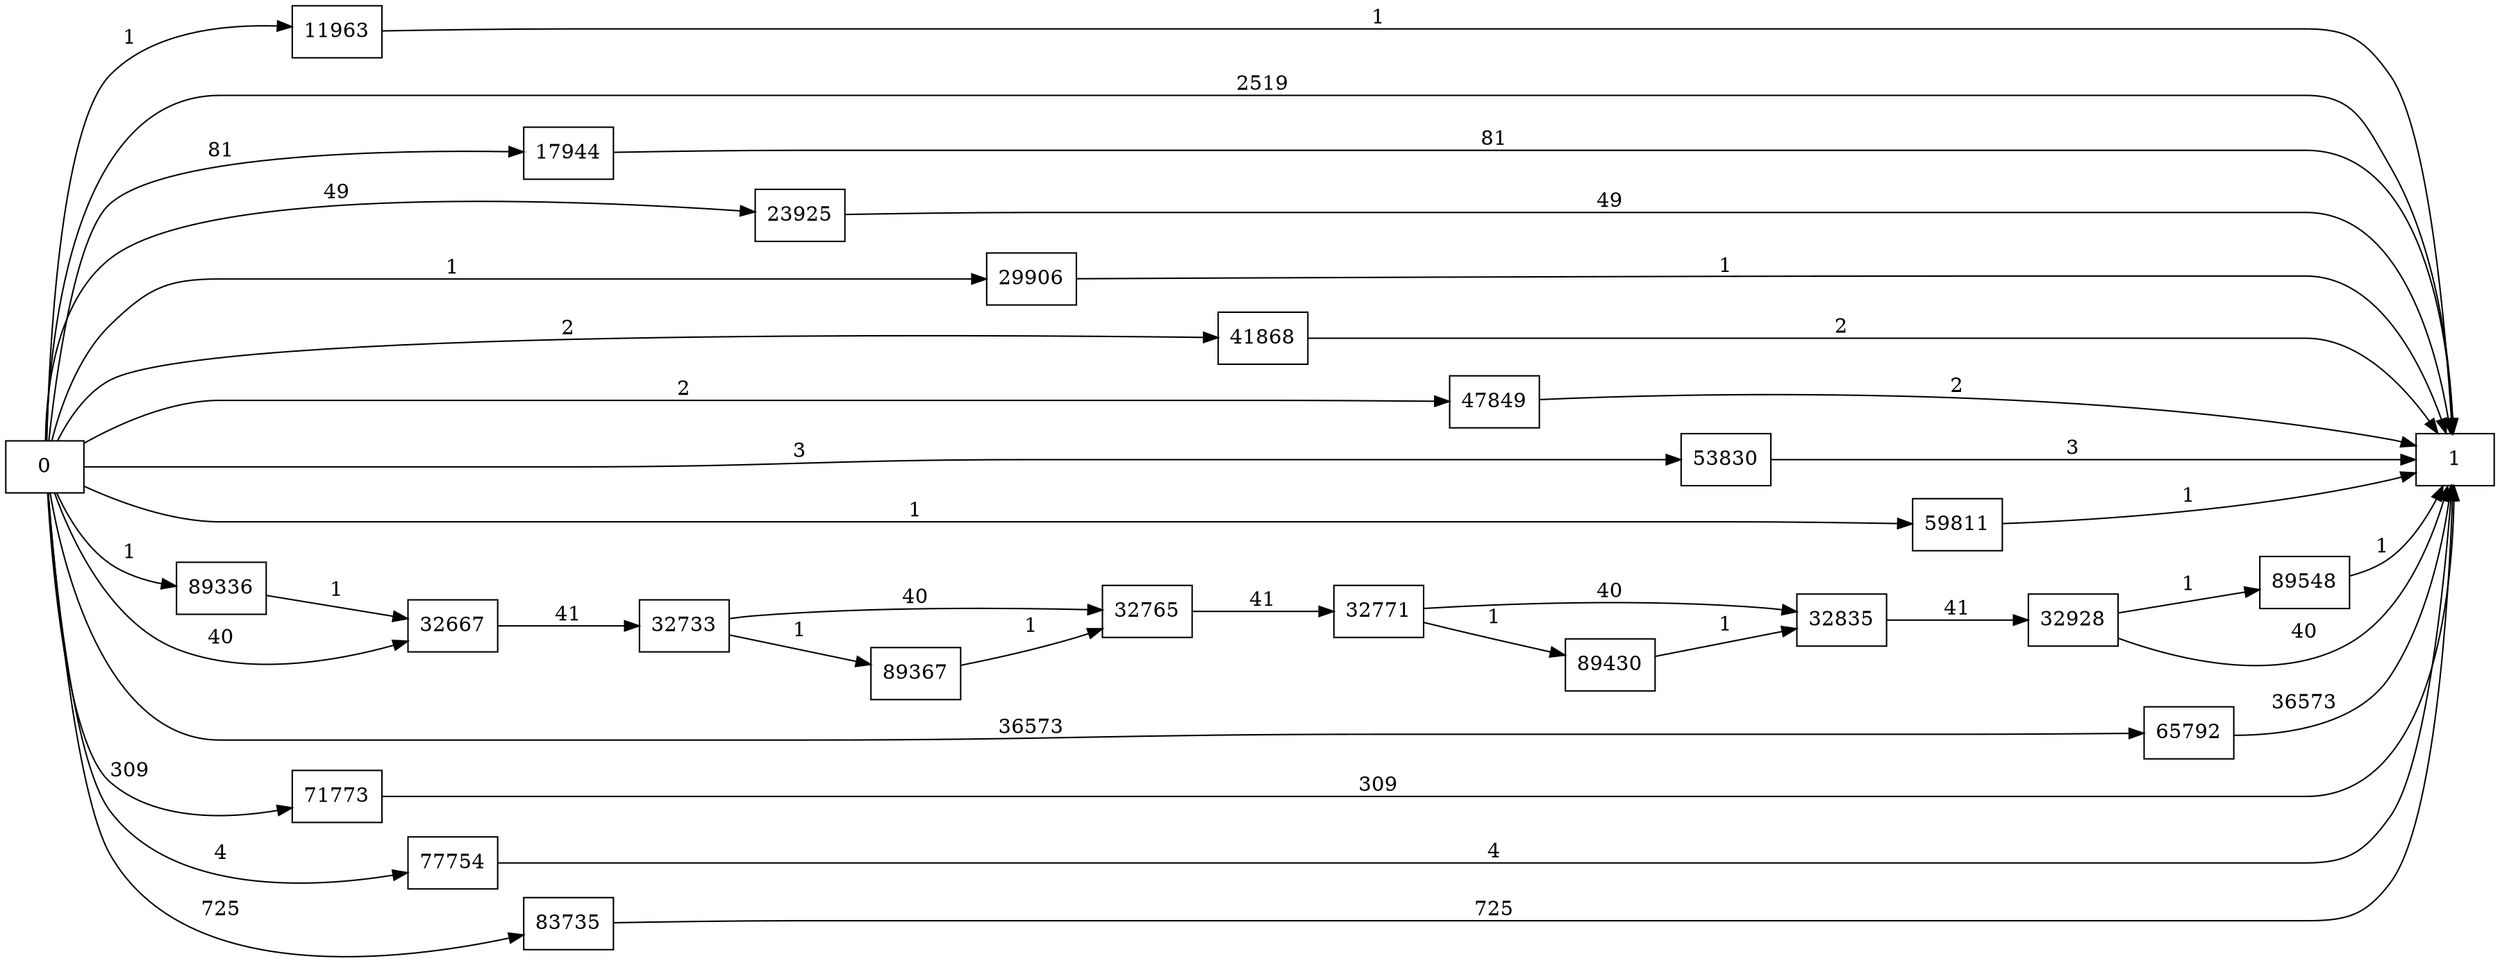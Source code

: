 digraph {
	graph [rankdir=LR]
	node [shape=rectangle]
	11963 -> 1 [label=1]
	17944 -> 1 [label=81]
	23925 -> 1 [label=49]
	29906 -> 1 [label=1]
	32667 -> 32733 [label=41]
	32733 -> 32765 [label=40]
	32733 -> 89367 [label=1]
	32765 -> 32771 [label=41]
	32771 -> 32835 [label=40]
	32771 -> 89430 [label=1]
	32835 -> 32928 [label=41]
	32928 -> 1 [label=40]
	32928 -> 89548 [label=1]
	41868 -> 1 [label=2]
	47849 -> 1 [label=2]
	53830 -> 1 [label=3]
	59811 -> 1 [label=1]
	65792 -> 1 [label=36573]
	71773 -> 1 [label=309]
	77754 -> 1 [label=4]
	83735 -> 1 [label=725]
	89336 -> 32667 [label=1]
	89367 -> 32765 [label=1]
	89430 -> 32835 [label=1]
	89548 -> 1 [label=1]
	0 -> 1 [label=2519]
	0 -> 11963 [label=1]
	0 -> 17944 [label=81]
	0 -> 23925 [label=49]
	0 -> 29906 [label=1]
	0 -> 32667 [label=40]
	0 -> 41868 [label=2]
	0 -> 47849 [label=2]
	0 -> 53830 [label=3]
	0 -> 59811 [label=1]
	0 -> 65792 [label=36573]
	0 -> 71773 [label=309]
	0 -> 77754 [label=4]
	0 -> 83735 [label=725]
	0 -> 89336 [label=1]
}
